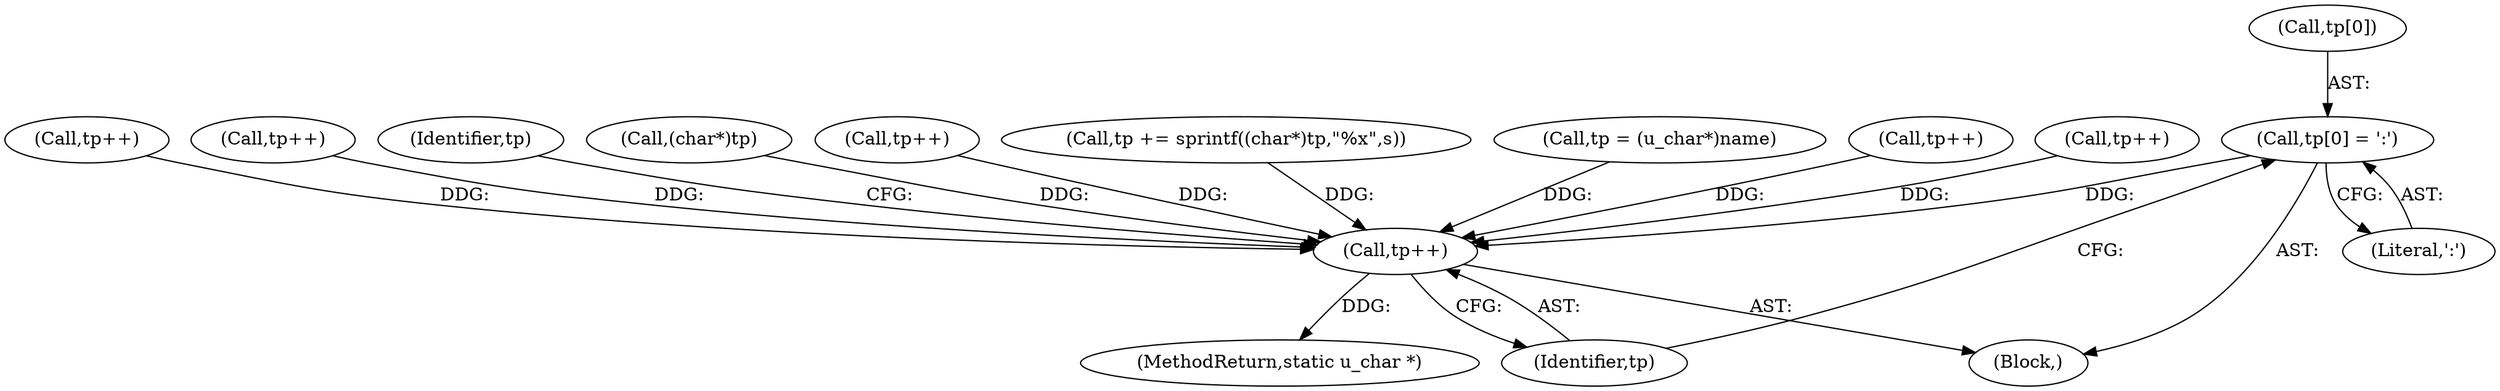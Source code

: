 digraph "0_php-src_2fefae47716d501aec41c1102f3fd4531f070b05_0@array" {
"1000982" [label="(Call,tp[0] = ':')"];
"1000987" [label="(Call,tp++)"];
"1000981" [label="(Block,)"];
"1000931" [label="(Call,tp += sprintf((char*)tp,\"%x\",s))"];
"1000786" [label="(Call,tp = (u_char*)name)"];
"1000807" [label="(Call,tp++)"];
"1000956" [label="(Call,tp++)"];
"1000867" [label="(Call,tp++)"];
"1000983" [label="(Call,tp[0])"];
"1000975" [label="(Call,tp++)"];
"1000988" [label="(Identifier,tp)"];
"1000991" [label="(Identifier,tp)"];
"1000987" [label="(Call,tp++)"];
"1000841" [label="(Call,(char*)tp)"];
"1000886" [label="(Call,tp++)"];
"1001247" [label="(MethodReturn,static u_char *)"];
"1000986" [label="(Literal,':')"];
"1000982" [label="(Call,tp[0] = ':')"];
"1000982" -> "1000981"  [label="AST: "];
"1000982" -> "1000986"  [label="CFG: "];
"1000983" -> "1000982"  [label="AST: "];
"1000986" -> "1000982"  [label="AST: "];
"1000988" -> "1000982"  [label="CFG: "];
"1000982" -> "1000987"  [label="DDG: "];
"1000987" -> "1000981"  [label="AST: "];
"1000987" -> "1000988"  [label="CFG: "];
"1000988" -> "1000987"  [label="AST: "];
"1000991" -> "1000987"  [label="CFG: "];
"1000987" -> "1001247"  [label="DDG: "];
"1000841" -> "1000987"  [label="DDG: "];
"1000807" -> "1000987"  [label="DDG: "];
"1000956" -> "1000987"  [label="DDG: "];
"1000886" -> "1000987"  [label="DDG: "];
"1000786" -> "1000987"  [label="DDG: "];
"1000867" -> "1000987"  [label="DDG: "];
"1000931" -> "1000987"  [label="DDG: "];
"1000975" -> "1000987"  [label="DDG: "];
}
